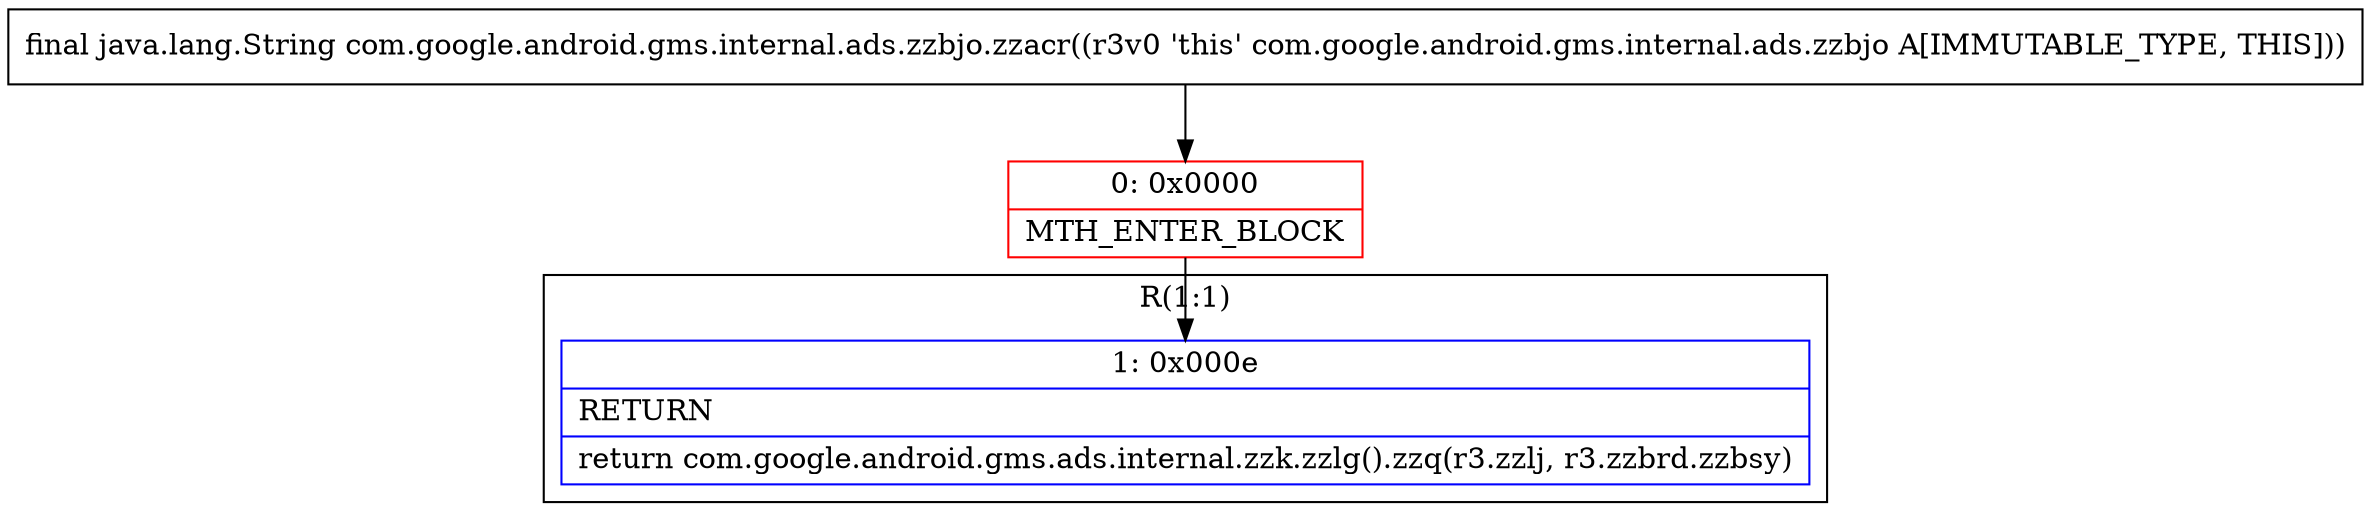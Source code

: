 digraph "CFG forcom.google.android.gms.internal.ads.zzbjo.zzacr()Ljava\/lang\/String;" {
subgraph cluster_Region_682265265 {
label = "R(1:1)";
node [shape=record,color=blue];
Node_1 [shape=record,label="{1\:\ 0x000e|RETURN\l|return com.google.android.gms.ads.internal.zzk.zzlg().zzq(r3.zzlj, r3.zzbrd.zzbsy)\l}"];
}
Node_0 [shape=record,color=red,label="{0\:\ 0x0000|MTH_ENTER_BLOCK\l}"];
MethodNode[shape=record,label="{final java.lang.String com.google.android.gms.internal.ads.zzbjo.zzacr((r3v0 'this' com.google.android.gms.internal.ads.zzbjo A[IMMUTABLE_TYPE, THIS])) }"];
MethodNode -> Node_0;
Node_0 -> Node_1;
}

